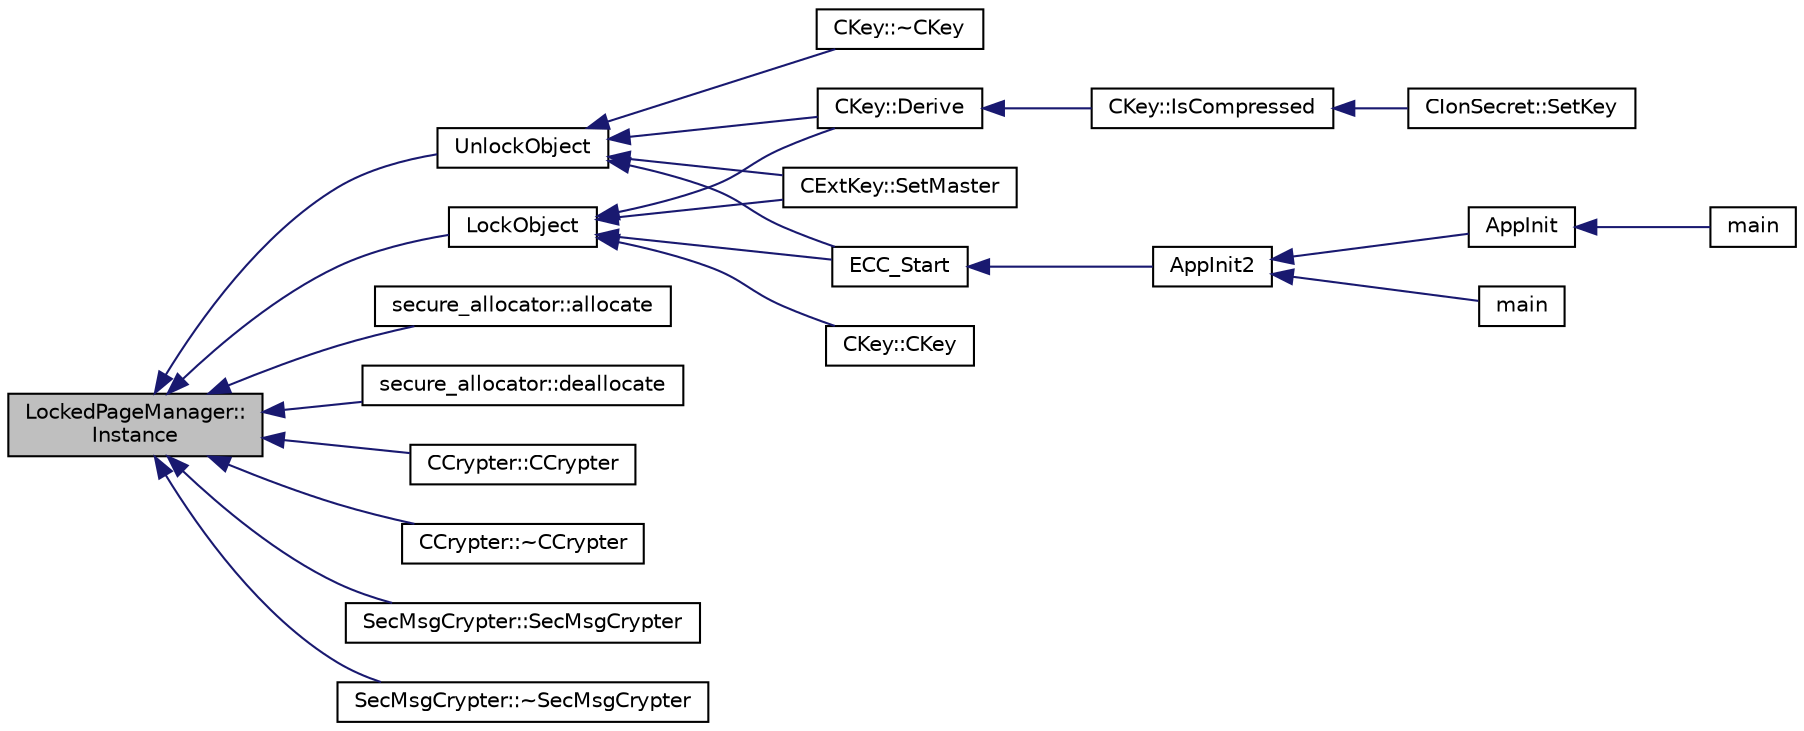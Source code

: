 digraph "LockedPageManager::Instance"
{
  edge [fontname="Helvetica",fontsize="10",labelfontname="Helvetica",labelfontsize="10"];
  node [fontname="Helvetica",fontsize="10",shape=record];
  rankdir="LR";
  Node26 [label="LockedPageManager::\lInstance",height=0.2,width=0.4,color="black", fillcolor="grey75", style="filled", fontcolor="black"];
  Node26 -> Node27 [dir="back",color="midnightblue",fontsize="10",style="solid",fontname="Helvetica"];
  Node27 [label="LockObject",height=0.2,width=0.4,color="black", fillcolor="white", style="filled",URL="$da/dfb/allocators_8h.html#ab73cc3988a03bed966c0c2bb191a8d2a"];
  Node27 -> Node28 [dir="back",color="midnightblue",fontsize="10",style="solid",fontname="Helvetica"];
  Node28 [label="CKey::Derive",height=0.2,width=0.4,color="black", fillcolor="white", style="filled",URL="$d2/d63/class_c_key.html#a5166e6f49c17c3ad47ac0fa89305307b"];
  Node28 -> Node29 [dir="back",color="midnightblue",fontsize="10",style="solid",fontname="Helvetica"];
  Node29 [label="CKey::IsCompressed",height=0.2,width=0.4,color="black", fillcolor="white", style="filled",URL="$d2/d63/class_c_key.html#a96b017433a65335775cf3807d73f85ce"];
  Node29 -> Node30 [dir="back",color="midnightblue",fontsize="10",style="solid",fontname="Helvetica"];
  Node30 [label="CIonSecret::SetKey",height=0.2,width=0.4,color="black", fillcolor="white", style="filled",URL="$d3/d88/class_c_ion_secret.html#af28cc32f79cc793418e810e8ae12e25e"];
  Node27 -> Node31 [dir="back",color="midnightblue",fontsize="10",style="solid",fontname="Helvetica"];
  Node31 [label="CExtKey::SetMaster",height=0.2,width=0.4,color="black", fillcolor="white", style="filled",URL="$d2/d6e/struct_c_ext_key.html#a8cd6ecafdd649082601d7eebbec79688"];
  Node27 -> Node32 [dir="back",color="midnightblue",fontsize="10",style="solid",fontname="Helvetica"];
  Node32 [label="ECC_Start",height=0.2,width=0.4,color="black", fillcolor="white", style="filled",URL="$de/de5/key_8h.html#a5ee69136607b1012d64a045ee44ccae2",tooltip="Initialize the elliptic curve support. "];
  Node32 -> Node33 [dir="back",color="midnightblue",fontsize="10",style="solid",fontname="Helvetica"];
  Node33 [label="AppInit2",height=0.2,width=0.4,color="black", fillcolor="white", style="filled",URL="$d8/dc0/init_8h.html#a1a4c1bfbf6ba1db77e988b89b9cadfd3",tooltip="Initialize ion. "];
  Node33 -> Node34 [dir="back",color="midnightblue",fontsize="10",style="solid",fontname="Helvetica"];
  Node34 [label="AppInit",height=0.2,width=0.4,color="black", fillcolor="white", style="filled",URL="$d4/d35/iond_8cpp.html#ac59316b767e6984e1285f0531275286b"];
  Node34 -> Node35 [dir="back",color="midnightblue",fontsize="10",style="solid",fontname="Helvetica"];
  Node35 [label="main",height=0.2,width=0.4,color="black", fillcolor="white", style="filled",URL="$d4/d35/iond_8cpp.html#a0ddf1224851353fc92bfbff6f499fa97"];
  Node33 -> Node36 [dir="back",color="midnightblue",fontsize="10",style="solid",fontname="Helvetica"];
  Node36 [label="main",height=0.2,width=0.4,color="black", fillcolor="white", style="filled",URL="$d5/d2d/ion_8cpp.html#a0ddf1224851353fc92bfbff6f499fa97"];
  Node27 -> Node37 [dir="back",color="midnightblue",fontsize="10",style="solid",fontname="Helvetica"];
  Node37 [label="CKey::CKey",height=0.2,width=0.4,color="black", fillcolor="white", style="filled",URL="$d2/d63/class_c_key.html#a8f4ca910c7b7e729a3f2a5c59d060d3d"];
  Node26 -> Node38 [dir="back",color="midnightblue",fontsize="10",style="solid",fontname="Helvetica"];
  Node38 [label="UnlockObject",height=0.2,width=0.4,color="black", fillcolor="white", style="filled",URL="$da/dfb/allocators_8h.html#a49577b8da0ecffd2fbc222896283004c"];
  Node38 -> Node28 [dir="back",color="midnightblue",fontsize="10",style="solid",fontname="Helvetica"];
  Node38 -> Node31 [dir="back",color="midnightblue",fontsize="10",style="solid",fontname="Helvetica"];
  Node38 -> Node32 [dir="back",color="midnightblue",fontsize="10",style="solid",fontname="Helvetica"];
  Node38 -> Node39 [dir="back",color="midnightblue",fontsize="10",style="solid",fontname="Helvetica"];
  Node39 [label="CKey::~CKey",height=0.2,width=0.4,color="black", fillcolor="white", style="filled",URL="$d2/d63/class_c_key.html#a57d5b254748cef054c40f99c1c339147"];
  Node26 -> Node40 [dir="back",color="midnightblue",fontsize="10",style="solid",fontname="Helvetica"];
  Node40 [label="secure_allocator::allocate",height=0.2,width=0.4,color="black", fillcolor="white", style="filled",URL="$d0/dce/structsecure__allocator.html#aee6c375ead3ab5b477898787308bd2d9"];
  Node26 -> Node41 [dir="back",color="midnightblue",fontsize="10",style="solid",fontname="Helvetica"];
  Node41 [label="secure_allocator::deallocate",height=0.2,width=0.4,color="black", fillcolor="white", style="filled",URL="$d0/dce/structsecure__allocator.html#af86cc49185bd507b8b479e070d744eb0"];
  Node26 -> Node42 [dir="back",color="midnightblue",fontsize="10",style="solid",fontname="Helvetica"];
  Node42 [label="CCrypter::CCrypter",height=0.2,width=0.4,color="black", fillcolor="white", style="filled",URL="$d7/d89/class_c_crypter.html#a4bbf5c23b0350f04e0c8e3b4ef28615e"];
  Node26 -> Node43 [dir="back",color="midnightblue",fontsize="10",style="solid",fontname="Helvetica"];
  Node43 [label="CCrypter::~CCrypter",height=0.2,width=0.4,color="black", fillcolor="white", style="filled",URL="$d7/d89/class_c_crypter.html#ac0dccc762fb60fe9605409232ebfaa0f"];
  Node26 -> Node44 [dir="back",color="midnightblue",fontsize="10",style="solid",fontname="Helvetica"];
  Node44 [label="SecMsgCrypter::SecMsgCrypter",height=0.2,width=0.4,color="black", fillcolor="white", style="filled",URL="$dc/dd6/class_sec_msg_crypter.html#a9ad7ff90747e0ed5e3670206aabcbaf6"];
  Node26 -> Node45 [dir="back",color="midnightblue",fontsize="10",style="solid",fontname="Helvetica"];
  Node45 [label="SecMsgCrypter::~SecMsgCrypter",height=0.2,width=0.4,color="black", fillcolor="white", style="filled",URL="$dc/dd6/class_sec_msg_crypter.html#a366a49eed14dce915015fd467e3f4169"];
}
